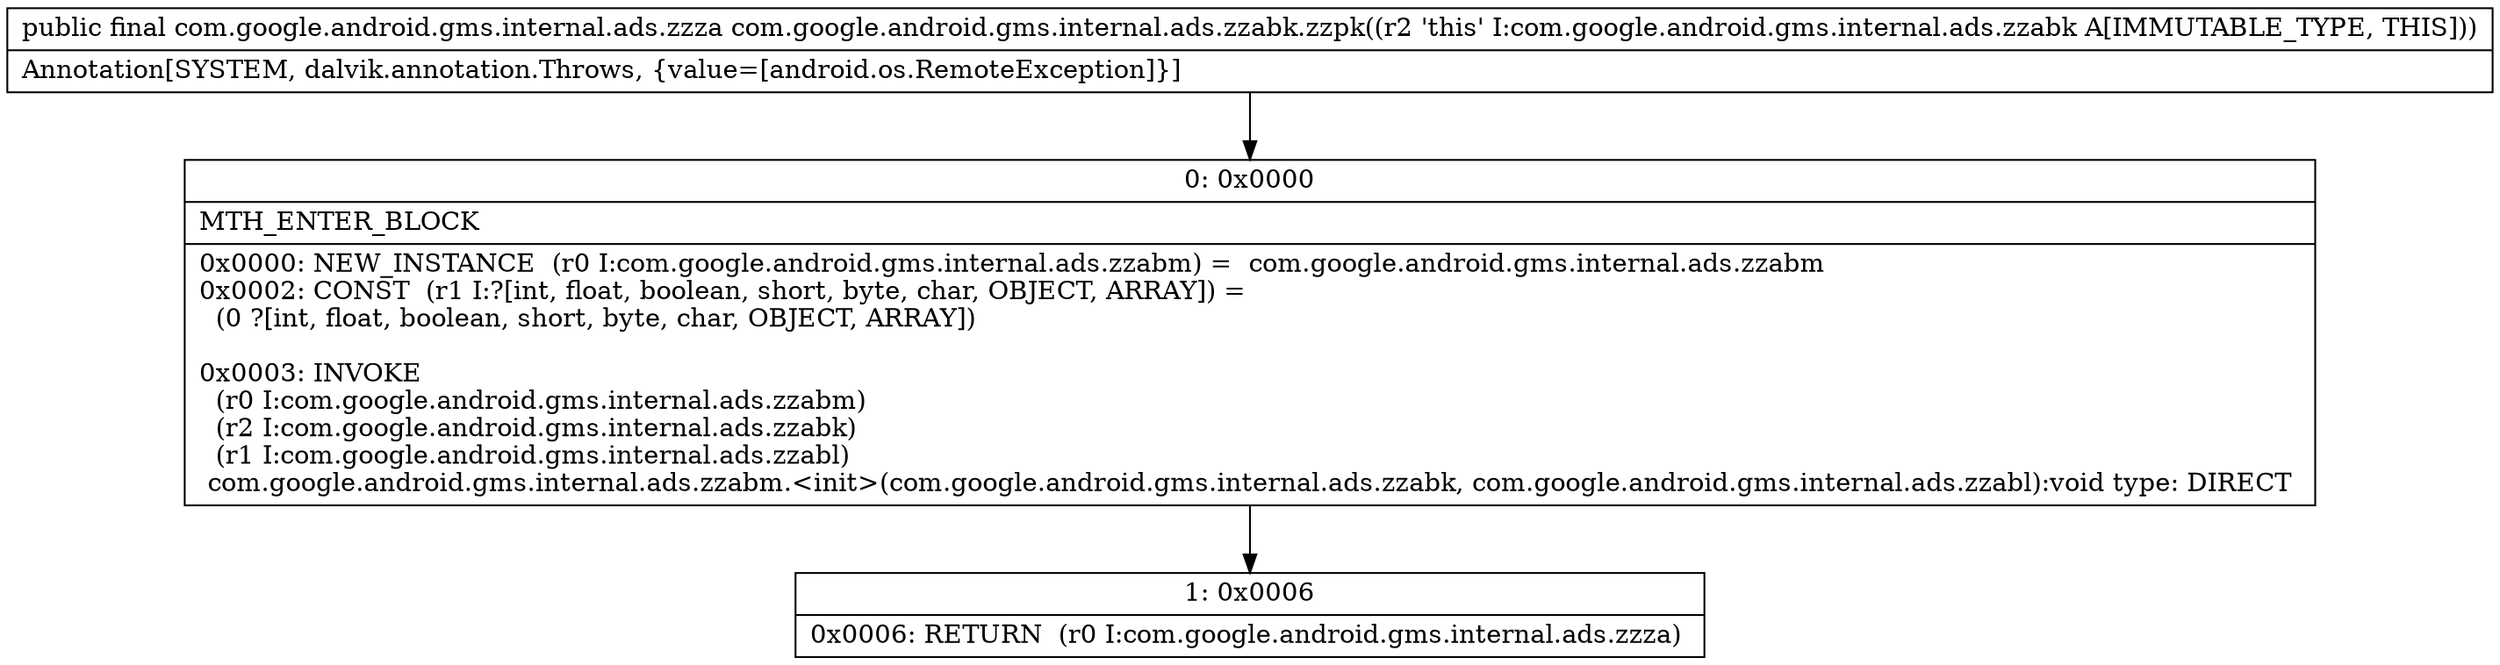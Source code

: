 digraph "CFG forcom.google.android.gms.internal.ads.zzabk.zzpk()Lcom\/google\/android\/gms\/internal\/ads\/zzza;" {
Node_0 [shape=record,label="{0\:\ 0x0000|MTH_ENTER_BLOCK\l|0x0000: NEW_INSTANCE  (r0 I:com.google.android.gms.internal.ads.zzabm) =  com.google.android.gms.internal.ads.zzabm \l0x0002: CONST  (r1 I:?[int, float, boolean, short, byte, char, OBJECT, ARRAY]) = \l  (0 ?[int, float, boolean, short, byte, char, OBJECT, ARRAY])\l \l0x0003: INVOKE  \l  (r0 I:com.google.android.gms.internal.ads.zzabm)\l  (r2 I:com.google.android.gms.internal.ads.zzabk)\l  (r1 I:com.google.android.gms.internal.ads.zzabl)\l com.google.android.gms.internal.ads.zzabm.\<init\>(com.google.android.gms.internal.ads.zzabk, com.google.android.gms.internal.ads.zzabl):void type: DIRECT \l}"];
Node_1 [shape=record,label="{1\:\ 0x0006|0x0006: RETURN  (r0 I:com.google.android.gms.internal.ads.zzza) \l}"];
MethodNode[shape=record,label="{public final com.google.android.gms.internal.ads.zzza com.google.android.gms.internal.ads.zzabk.zzpk((r2 'this' I:com.google.android.gms.internal.ads.zzabk A[IMMUTABLE_TYPE, THIS]))  | Annotation[SYSTEM, dalvik.annotation.Throws, \{value=[android.os.RemoteException]\}]\l}"];
MethodNode -> Node_0;
Node_0 -> Node_1;
}

